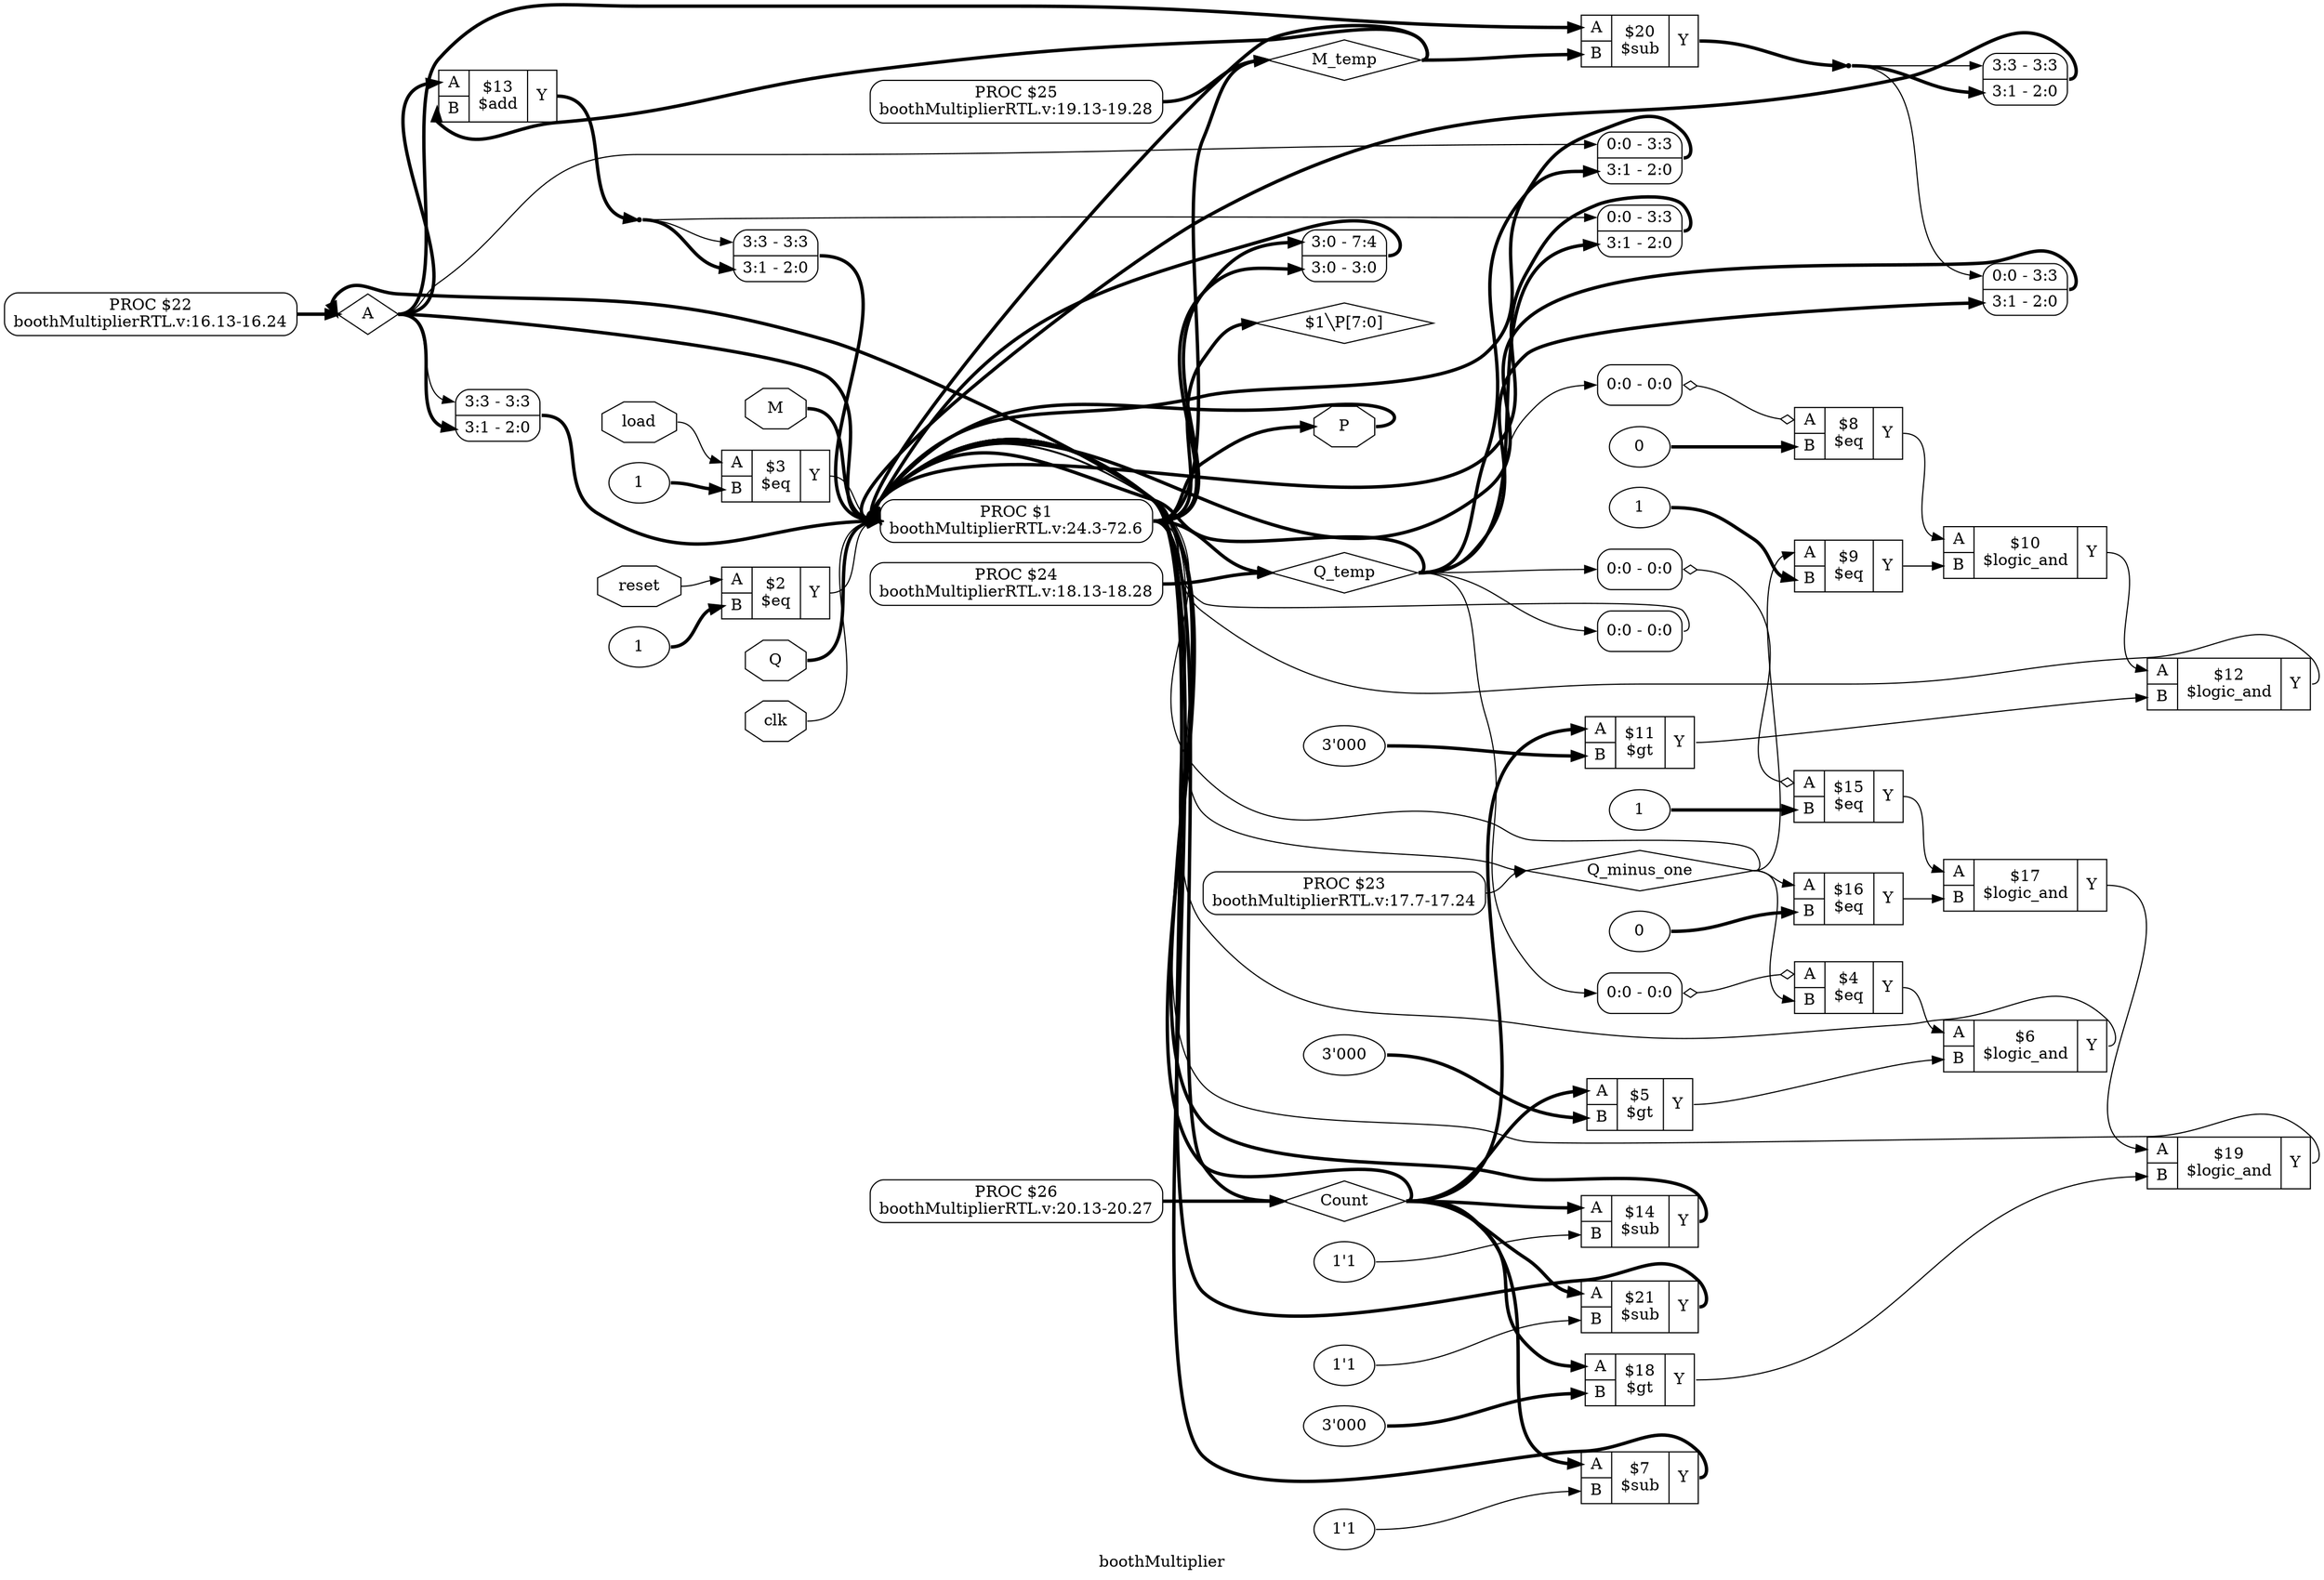 digraph "boothMultiplier" {
label="boothMultiplier";
rankdir="LR";
remincross=true;
n55 [ shape=diamond, label="A", color="black", fontcolor="black"];
n56 [ shape=diamond, label="Count", color="black", fontcolor="black"];
n57 [ shape=octagon, label="M", color="black", fontcolor="black"];
n58 [ shape=diamond, label="M_temp", color="black", fontcolor="black"];
n59 [ shape=octagon, label="P", color="black", fontcolor="black"];
n60 [ shape=octagon, label="Q", color="black", fontcolor="black"];
n61 [ shape=diamond, label="Q_minus_one", color="black", fontcolor="black"];
n62 [ shape=diamond, label="Q_temp", color="black", fontcolor="black"];
n63 [ shape=octagon, label="clk", color="black", fontcolor="black"];
n64 [ shape=octagon, label="load", color="black", fontcolor="black"];
n65 [ shape=octagon, label="reset", color="black", fontcolor="black"];
c68 [ shape=record, label="{{<p55> A|<p66> B}|$13\n$add|{<p67> Y}}",  ];
v0 [ label="1" ];
c69 [ shape=record, label="{{<p55> A|<p66> B}|$2\n$eq|{<p67> Y}}",  ];
v1 [ label="1" ];
c70 [ shape=record, label="{{<p55> A|<p66> B}|$3\n$eq|{<p67> Y}}",  ];
c71 [ shape=record, label="{{<p55> A|<p66> B}|$4\n$eq|{<p67> Y}}",  ];
x2 [ shape=record, style=rounded, label="<s0> 0:0 - 0:0 ", color="black", fontcolor="black" ];
x2:e -> c71:p55:w [arrowhead=odiamond, arrowtail=odiamond, dir=both, color="black", fontcolor="black", label=""];
v4 [ label="0" ];
c72 [ shape=record, label="{{<p55> A|<p66> B}|$8\n$eq|{<p67> Y}}",  ];
x3 [ shape=record, style=rounded, label="<s0> 0:0 - 0:0 ", color="black", fontcolor="black" ];
x3:e -> c72:p55:w [arrowhead=odiamond, arrowtail=odiamond, dir=both, color="black", fontcolor="black", label=""];
v5 [ label="1" ];
c73 [ shape=record, label="{{<p55> A|<p66> B}|$9\n$eq|{<p67> Y}}",  ];
v7 [ label="1" ];
c74 [ shape=record, label="{{<p55> A|<p66> B}|$15\n$eq|{<p67> Y}}",  ];
x6 [ shape=record, style=rounded, label="<s0> 0:0 - 0:0 ", color="black", fontcolor="black" ];
x6:e -> c74:p55:w [arrowhead=odiamond, arrowtail=odiamond, dir=both, color="black", fontcolor="black", label=""];
v8 [ label="0" ];
c75 [ shape=record, label="{{<p55> A|<p66> B}|$16\n$eq|{<p67> Y}}",  ];
v9 [ label="3'000" ];
c76 [ shape=record, label="{{<p55> A|<p66> B}|$5\n$gt|{<p67> Y}}",  ];
v10 [ label="3'000" ];
c77 [ shape=record, label="{{<p55> A|<p66> B}|$11\n$gt|{<p67> Y}}",  ];
v11 [ label="3'000" ];
c78 [ shape=record, label="{{<p55> A|<p66> B}|$18\n$gt|{<p67> Y}}",  ];
c79 [ shape=record, label="{{<p55> A|<p66> B}|$6\n$logic_and|{<p67> Y}}",  ];
c80 [ shape=record, label="{{<p55> A|<p66> B}|$10\n$logic_and|{<p67> Y}}",  ];
c81 [ shape=record, label="{{<p55> A|<p66> B}|$12\n$logic_and|{<p67> Y}}",  ];
c82 [ shape=record, label="{{<p55> A|<p66> B}|$17\n$logic_and|{<p67> Y}}",  ];
c83 [ shape=record, label="{{<p55> A|<p66> B}|$19\n$logic_and|{<p67> Y}}",  ];
v12 [ label="1'1" ];
c84 [ shape=record, label="{{<p55> A|<p66> B}|$7\n$sub|{<p67> Y}}",  ];
v13 [ label="1'1" ];
c85 [ shape=record, label="{{<p55> A|<p66> B}|$14\n$sub|{<p67> Y}}",  ];
c86 [ shape=record, label="{{<p55> A|<p66> B}|$20\n$sub|{<p67> Y}}",  ];
v14 [ label="1'1" ];
c87 [ shape=record, label="{{<p55> A|<p66> B}|$21\n$sub|{<p67> Y}}",  ];
p15 [shape=box, style=rounded, label="PROC $22\nboothMultiplierRTL.v:16.13-16.24", ];
p16 [shape=box, style=rounded, label="PROC $23\nboothMultiplierRTL.v:17.7-17.24", ];
p17 [shape=box, style=rounded, label="PROC $24\nboothMultiplierRTL.v:18.13-18.28", ];
p18 [shape=box, style=rounded, label="PROC $25\nboothMultiplierRTL.v:19.13-19.28", ];
p19 [shape=box, style=rounded, label="PROC $26\nboothMultiplierRTL.v:20.13-20.27", ];
x21 [ shape=record, style=rounded, label="<s0> 0:0 - 0:0 ", color="black", fontcolor="black" ];
x22 [ shape=record, style=rounded, label="<s1> 3:3 - 3:3 |<s0> 3:1 - 2:0 ", color="black", fontcolor="black" ];
x23 [ shape=record, style=rounded, label="<s1> 3:3 - 3:3 |<s0> 3:1 - 2:0 ", color="black", fontcolor="black" ];
x24 [ shape=record, style=rounded, label="<s1> 3:3 - 3:3 |<s0> 3:1 - 2:0 ", color="black", fontcolor="black" ];
x25 [ shape=record, style=rounded, label="<s1> 0:0 - 3:3 |<s0> 3:1 - 2:0 ", color="black", fontcolor="black" ];
x26 [ shape=record, style=rounded, label="<s1> 0:0 - 3:3 |<s0> 3:1 - 2:0 ", color="black", fontcolor="black" ];
x27 [ shape=record, style=rounded, label="<s1> 0:0 - 3:3 |<s0> 3:1 - 2:0 ", color="black", fontcolor="black" ];
x28 [ shape=record, style=rounded, label="<s1> 3:0 - 7:4 |<s0> 3:0 - 3:0 ", color="black", fontcolor="black" ];
p20 [shape=box, style=rounded, label="PROC $1\nboothMultiplierRTL.v:24.3-72.6", ];
n10 [ shape=diamond, label="$1&#9586;P[7:0]" ];
p20:e -> n10:w [color="black", fontcolor="black", style="setlinewidth(3)", label=""];
p20:e -> x28:s0:w [color="black", fontcolor="black", style="setlinewidth(3)", label=""];
n35 [ shape=point ];
c68:p67:e -> n35:w [color="black", fontcolor="black", style="setlinewidth(3)", label=""];
n35:e -> x23:s0:w [color="black", fontcolor="black", style="setlinewidth(3)", label=""];
n35:e -> x23:s1:w [color="black", fontcolor="black", label=""];
n35:e -> x26:s1:w [color="black", fontcolor="black", label=""];
c69:p67:e -> p20:w [color="black", fontcolor="black", label=""];
c70:p67:e -> p20:w [color="black", fontcolor="black", label=""];
c71:p67:e -> c79:p55:w [color="black", fontcolor="black", label=""];
c72:p67:e -> c80:p55:w [color="black", fontcolor="black", label=""];
c73:p67:e -> c80:p66:w [color="black", fontcolor="black", label=""];
c74:p67:e -> c82:p55:w [color="black", fontcolor="black", label=""];
c75:p67:e -> c82:p66:w [color="black", fontcolor="black", label=""];
c76:p67:e -> c79:p66:w [color="black", fontcolor="black", label=""];
c77:p67:e -> c81:p66:w [color="black", fontcolor="black", label=""];
c78:p67:e -> c83:p66:w [color="black", fontcolor="black", label=""];
c79:p67:e -> p20:w [color="black", fontcolor="black", label=""];
c80:p67:e -> c81:p55:w [color="black", fontcolor="black", label=""];
c81:p67:e -> p20:w [color="black", fontcolor="black", label=""];
c82:p67:e -> c83:p55:w [color="black", fontcolor="black", label=""];
c83:p67:e -> p20:w [color="black", fontcolor="black", label=""];
c84:p67:e -> p20:w [color="black", fontcolor="black", style="setlinewidth(3)", label=""];
c85:p67:e -> p20:w [color="black", fontcolor="black", style="setlinewidth(3)", label=""];
n53 [ shape=point ];
c86:p67:e -> n53:w [color="black", fontcolor="black", style="setlinewidth(3)", label=""];
n53:e -> x24:s0:w [color="black", fontcolor="black", style="setlinewidth(3)", label=""];
n53:e -> x24:s1:w [color="black", fontcolor="black", label=""];
n53:e -> x25:s1:w [color="black", fontcolor="black", label=""];
c87:p67:e -> p20:w [color="black", fontcolor="black", style="setlinewidth(3)", label=""];
p15:e -> n55:w [color="black", fontcolor="black", style="setlinewidth(3)", label=""];
p20:e -> n55:w [color="black", fontcolor="black", style="setlinewidth(3)", label=""];
n55:e -> c68:p55:w [color="black", fontcolor="black", style="setlinewidth(3)", label=""];
n55:e -> c86:p55:w [color="black", fontcolor="black", style="setlinewidth(3)", label=""];
n55:e -> p20:w [color="black", fontcolor="black", style="setlinewidth(3)", label=""];
n55:e -> x22:s0:w [color="black", fontcolor="black", style="setlinewidth(3)", label=""];
n55:e -> x22:s1:w [color="black", fontcolor="black", label=""];
n55:e -> x27:s1:w [color="black", fontcolor="black", label=""];
p19:e -> n56:w [color="black", fontcolor="black", style="setlinewidth(3)", label=""];
p20:e -> n56:w [color="black", fontcolor="black", style="setlinewidth(3)", label=""];
n56:e -> c76:p55:w [color="black", fontcolor="black", style="setlinewidth(3)", label=""];
n56:e -> c77:p55:w [color="black", fontcolor="black", style="setlinewidth(3)", label=""];
n56:e -> c78:p55:w [color="black", fontcolor="black", style="setlinewidth(3)", label=""];
n56:e -> c84:p55:w [color="black", fontcolor="black", style="setlinewidth(3)", label=""];
n56:e -> c85:p55:w [color="black", fontcolor="black", style="setlinewidth(3)", label=""];
n56:e -> c87:p55:w [color="black", fontcolor="black", style="setlinewidth(3)", label=""];
n56:e -> p20:w [color="black", fontcolor="black", style="setlinewidth(3)", label=""];
n57:e -> p20:w [color="black", fontcolor="black", style="setlinewidth(3)", label=""];
p18:e -> n58:w [color="black", fontcolor="black", style="setlinewidth(3)", label=""];
p20:e -> n58:w [color="black", fontcolor="black", style="setlinewidth(3)", label=""];
n58:e -> c68:p66:w [color="black", fontcolor="black", style="setlinewidth(3)", label=""];
n58:e -> c86:p66:w [color="black", fontcolor="black", style="setlinewidth(3)", label=""];
n58:e -> p20:w [color="black", fontcolor="black", style="setlinewidth(3)", label=""];
p20:e -> n59:w [color="black", fontcolor="black", style="setlinewidth(3)", label=""];
n59:e -> p20:w [color="black", fontcolor="black", style="setlinewidth(3)", label=""];
n60:e -> p20:w [color="black", fontcolor="black", style="setlinewidth(3)", label=""];
p16:e -> n61:w [color="black", fontcolor="black", label=""];
p20:e -> n61:w [color="black", fontcolor="black", label=""];
n61:e -> c71:p66:w [color="black", fontcolor="black", label=""];
n61:e -> c73:p55:w [color="black", fontcolor="black", label=""];
n61:e -> c75:p55:w [color="black", fontcolor="black", label=""];
n61:e -> p20:w [color="black", fontcolor="black", label=""];
p17:e -> n62:w [color="black", fontcolor="black", style="setlinewidth(3)", label=""];
p20:e -> n62:w [color="black", fontcolor="black", style="setlinewidth(3)", label=""];
n62:e -> p20:w [color="black", fontcolor="black", style="setlinewidth(3)", label=""];
n62:e -> x21:s0:w [color="black", fontcolor="black", label=""];
n62:e -> x25:s0:w [color="black", fontcolor="black", style="setlinewidth(3)", label=""];
n62:e -> x26:s0:w [color="black", fontcolor="black", style="setlinewidth(3)", label=""];
n62:e -> x27:s0:w [color="black", fontcolor="black", style="setlinewidth(3)", label=""];
n62:e -> x2:s0:w [color="black", fontcolor="black", label=""];
n62:e -> x3:s0:w [color="black", fontcolor="black", label=""];
n62:e -> x6:s0:w [color="black", fontcolor="black", label=""];
n63:e -> p20:w [color="black", fontcolor="black", label=""];
n64:e -> c70:p55:w [color="black", fontcolor="black", label=""];
n65:e -> c69:p55:w [color="black", fontcolor="black", label=""];
p20:e -> x28:s1:w [color="black", fontcolor="black", style="setlinewidth(3)", label=""];
v0:e -> c69:p66:w [color="black", fontcolor="black", style="setlinewidth(3)", label=""];
v1:e -> c70:p66:w [color="black", fontcolor="black", style="setlinewidth(3)", label=""];
v10:e -> c77:p66:w [color="black", fontcolor="black", style="setlinewidth(3)", label=""];
v11:e -> c78:p66:w [color="black", fontcolor="black", style="setlinewidth(3)", label=""];
v12:e -> c84:p66:w [color="black", fontcolor="black", label=""];
v13:e -> c85:p66:w [color="black", fontcolor="black", label=""];
v14:e -> c87:p66:w [color="black", fontcolor="black", label=""];
v4:e -> c72:p66:w [color="black", fontcolor="black", style="setlinewidth(3)", label=""];
v5:e -> c73:p66:w [color="black", fontcolor="black", style="setlinewidth(3)", label=""];
v7:e -> c74:p66:w [color="black", fontcolor="black", style="setlinewidth(3)", label=""];
v8:e -> c75:p66:w [color="black", fontcolor="black", style="setlinewidth(3)", label=""];
v9:e -> c76:p66:w [color="black", fontcolor="black", style="setlinewidth(3)", label=""];
x21:e -> p20:w [color="black", fontcolor="black", label=""];
x22:e -> p20:w [color="black", fontcolor="black", style="setlinewidth(3)", label=""];
x23:e -> p20:w [color="black", fontcolor="black", style="setlinewidth(3)", label=""];
x24:e -> p20:w [color="black", fontcolor="black", style="setlinewidth(3)", label=""];
x25:e -> p20:w [color="black", fontcolor="black", style="setlinewidth(3)", label=""];
x26:e -> p20:w [color="black", fontcolor="black", style="setlinewidth(3)", label=""];
x27:e -> p20:w [color="black", fontcolor="black", style="setlinewidth(3)", label=""];
x28:e -> p20:w [color="black", fontcolor="black", style="setlinewidth(3)", label=""];
}
